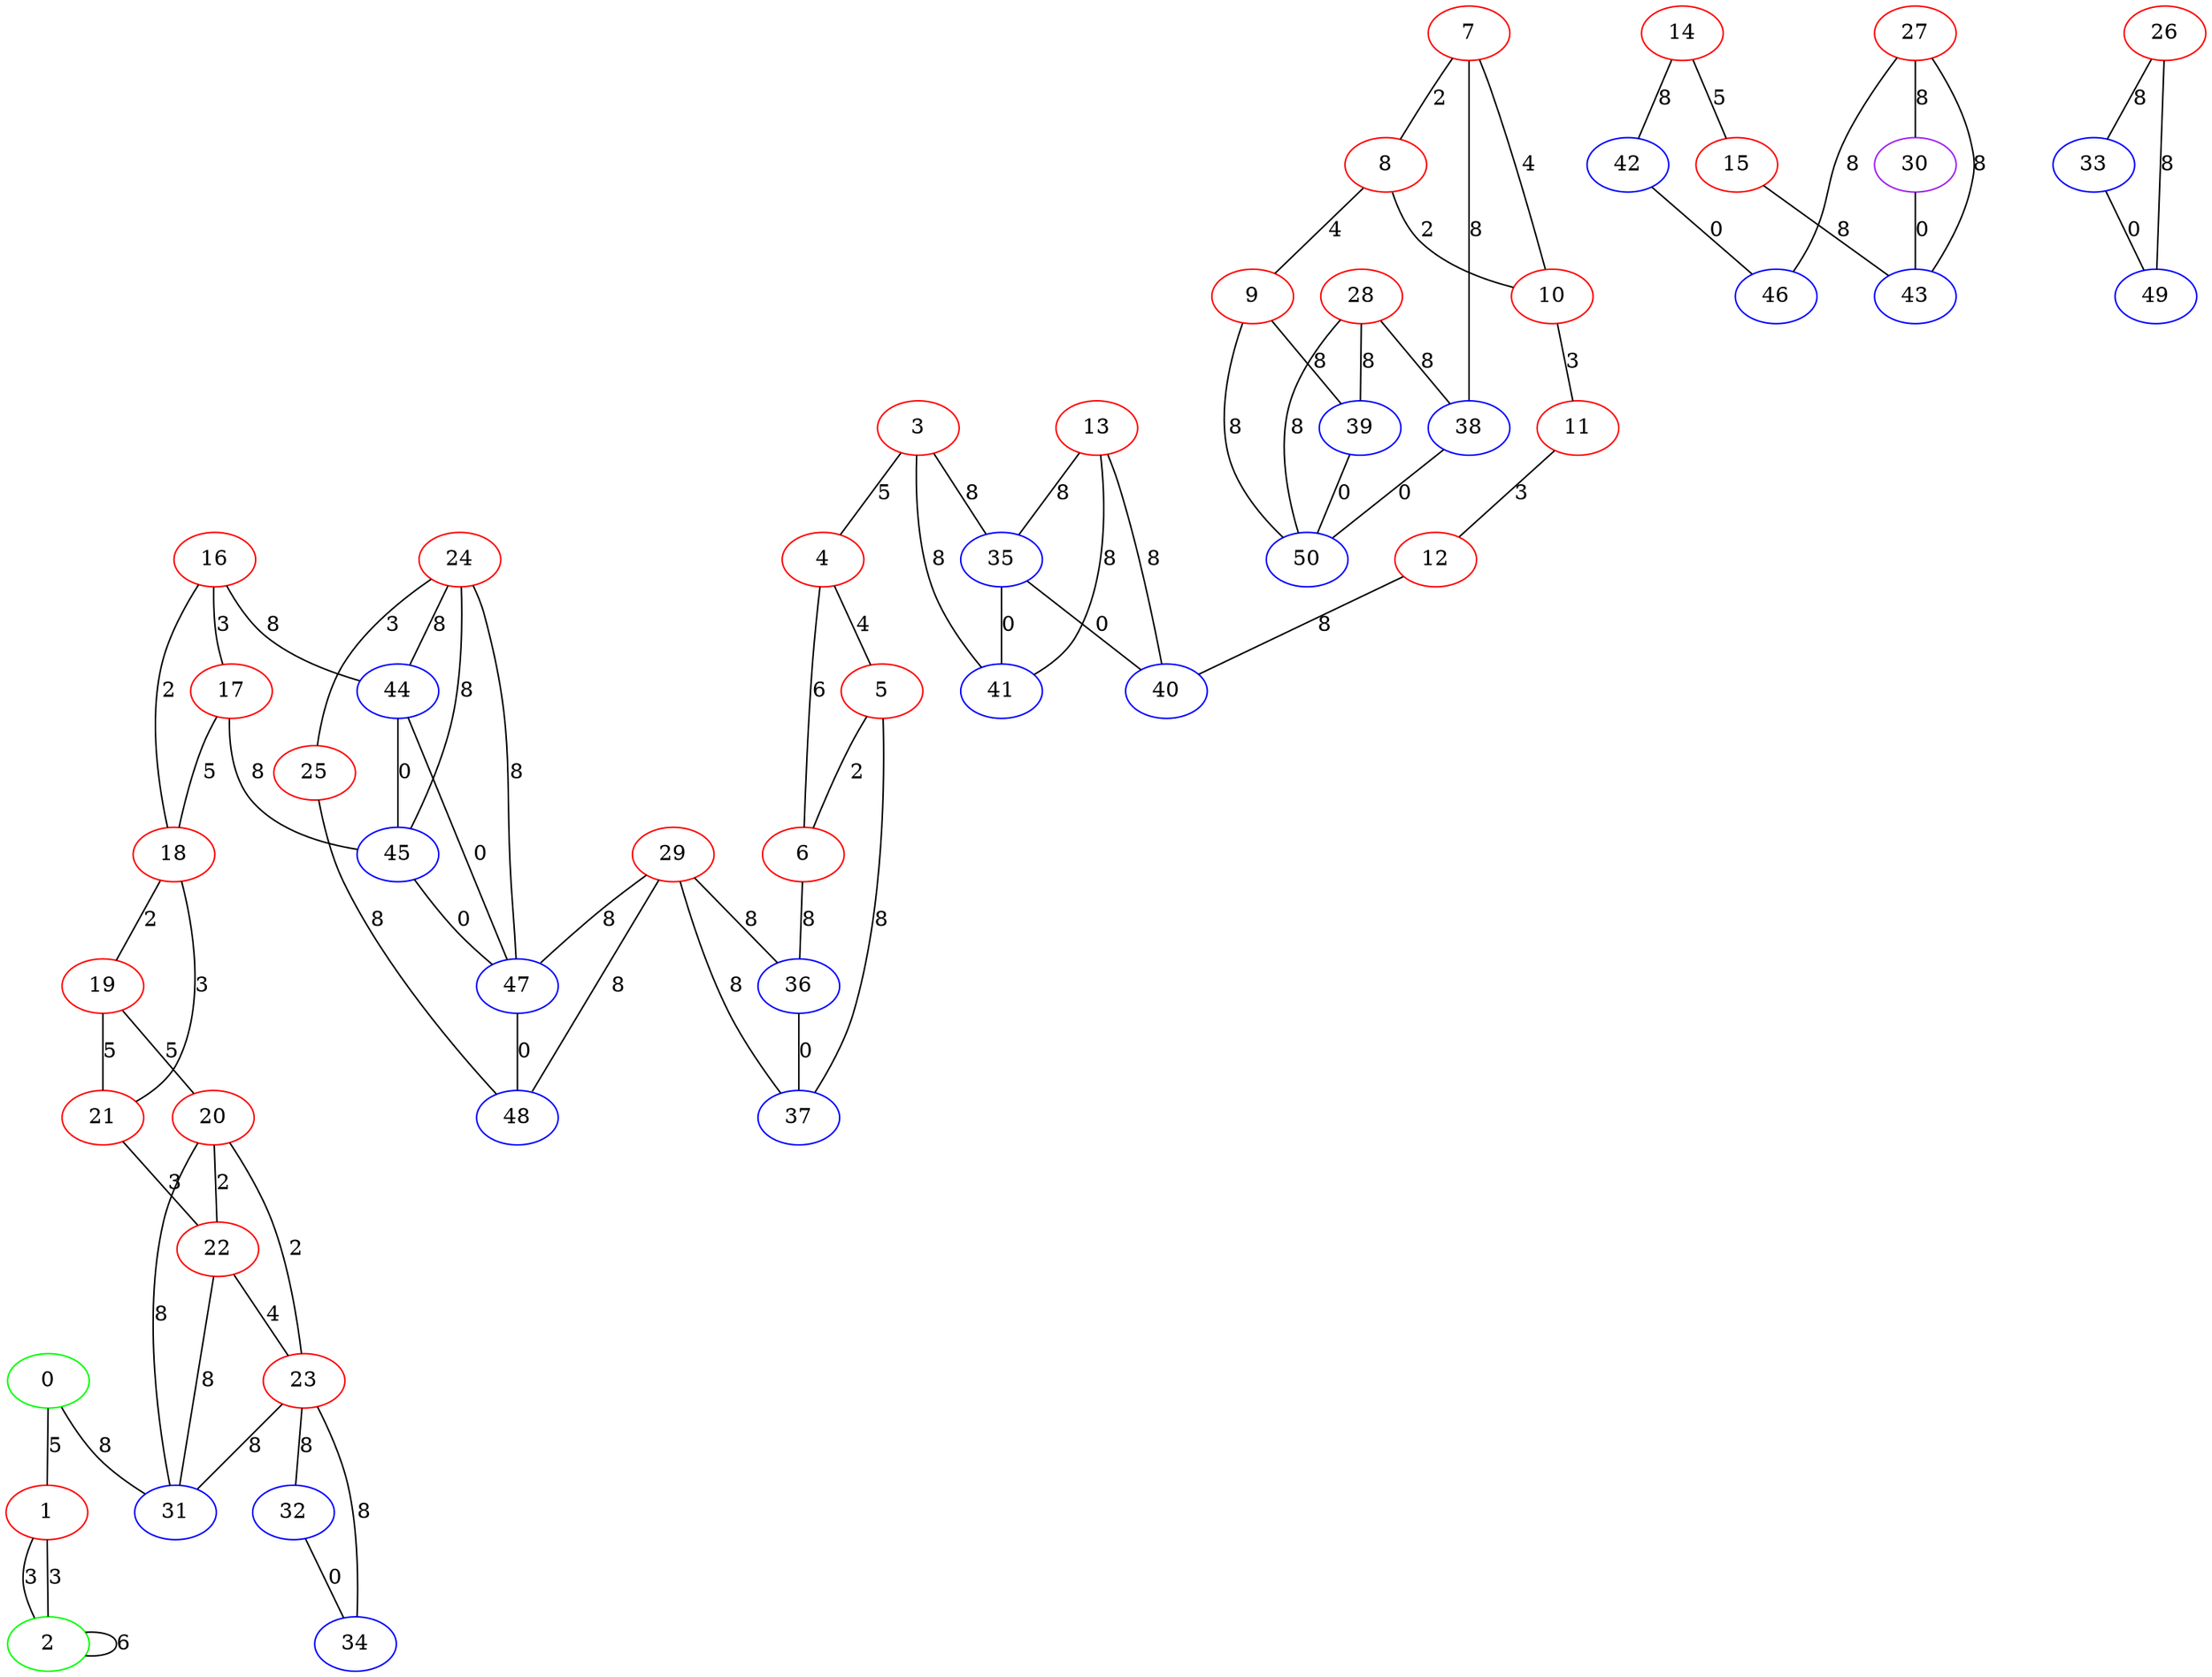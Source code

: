 graph "" {
0 [color=green, weight=2];
1 [color=red, weight=1];
2 [color=green, weight=2];
3 [color=red, weight=1];
4 [color=red, weight=1];
5 [color=red, weight=1];
6 [color=red, weight=1];
7 [color=red, weight=1];
8 [color=red, weight=1];
9 [color=red, weight=1];
10 [color=red, weight=1];
11 [color=red, weight=1];
12 [color=red, weight=1];
13 [color=red, weight=1];
14 [color=red, weight=1];
15 [color=red, weight=1];
16 [color=red, weight=1];
17 [color=red, weight=1];
18 [color=red, weight=1];
19 [color=red, weight=1];
20 [color=red, weight=1];
21 [color=red, weight=1];
22 [color=red, weight=1];
23 [color=red, weight=1];
24 [color=red, weight=1];
25 [color=red, weight=1];
26 [color=red, weight=1];
27 [color=red, weight=1];
28 [color=red, weight=1];
29 [color=red, weight=1];
30 [color=purple, weight=4];
31 [color=blue, weight=3];
32 [color=blue, weight=3];
33 [color=blue, weight=3];
34 [color=blue, weight=3];
35 [color=blue, weight=3];
36 [color=blue, weight=3];
37 [color=blue, weight=3];
38 [color=blue, weight=3];
39 [color=blue, weight=3];
40 [color=blue, weight=3];
41 [color=blue, weight=3];
42 [color=blue, weight=3];
43 [color=blue, weight=3];
44 [color=blue, weight=3];
45 [color=blue, weight=3];
46 [color=blue, weight=3];
47 [color=blue, weight=3];
48 [color=blue, weight=3];
49 [color=blue, weight=3];
50 [color=blue, weight=3];
0 -- 1  [key=0, label=5];
0 -- 31  [key=0, label=8];
1 -- 2  [key=0, label=3];
1 -- 2  [key=1, label=3];
2 -- 2  [key=0, label=6];
3 -- 41  [key=0, label=8];
3 -- 35  [key=0, label=8];
3 -- 4  [key=0, label=5];
4 -- 5  [key=0, label=4];
4 -- 6  [key=0, label=6];
5 -- 37  [key=0, label=8];
5 -- 6  [key=0, label=2];
6 -- 36  [key=0, label=8];
7 -- 8  [key=0, label=2];
7 -- 10  [key=0, label=4];
7 -- 38  [key=0, label=8];
8 -- 9  [key=0, label=4];
8 -- 10  [key=0, label=2];
9 -- 50  [key=0, label=8];
9 -- 39  [key=0, label=8];
10 -- 11  [key=0, label=3];
11 -- 12  [key=0, label=3];
12 -- 40  [key=0, label=8];
13 -- 40  [key=0, label=8];
13 -- 41  [key=0, label=8];
13 -- 35  [key=0, label=8];
14 -- 42  [key=0, label=8];
14 -- 15  [key=0, label=5];
15 -- 43  [key=0, label=8];
16 -- 17  [key=0, label=3];
16 -- 18  [key=0, label=2];
16 -- 44  [key=0, label=8];
17 -- 18  [key=0, label=5];
17 -- 45  [key=0, label=8];
18 -- 19  [key=0, label=2];
18 -- 21  [key=0, label=3];
19 -- 20  [key=0, label=5];
19 -- 21  [key=0, label=5];
20 -- 31  [key=0, label=8];
20 -- 22  [key=0, label=2];
20 -- 23  [key=0, label=2];
21 -- 22  [key=0, label=3];
22 -- 31  [key=0, label=8];
22 -- 23  [key=0, label=4];
23 -- 32  [key=0, label=8];
23 -- 34  [key=0, label=8];
23 -- 31  [key=0, label=8];
24 -- 25  [key=0, label=3];
24 -- 44  [key=0, label=8];
24 -- 45  [key=0, label=8];
24 -- 47  [key=0, label=8];
25 -- 48  [key=0, label=8];
26 -- 33  [key=0, label=8];
26 -- 49  [key=0, label=8];
27 -- 43  [key=0, label=8];
27 -- 30  [key=0, label=8];
27 -- 46  [key=0, label=8];
28 -- 50  [key=0, label=8];
28 -- 38  [key=0, label=8];
28 -- 39  [key=0, label=8];
29 -- 48  [key=0, label=8];
29 -- 36  [key=0, label=8];
29 -- 37  [key=0, label=8];
29 -- 47  [key=0, label=8];
30 -- 43  [key=0, label=0];
32 -- 34  [key=0, label=0];
33 -- 49  [key=0, label=0];
35 -- 40  [key=0, label=0];
35 -- 41  [key=0, label=0];
36 -- 37  [key=0, label=0];
38 -- 50  [key=0, label=0];
39 -- 50  [key=0, label=0];
42 -- 46  [key=0, label=0];
44 -- 45  [key=0, label=0];
44 -- 47  [key=0, label=0];
45 -- 47  [key=0, label=0];
47 -- 48  [key=0, label=0];
}
